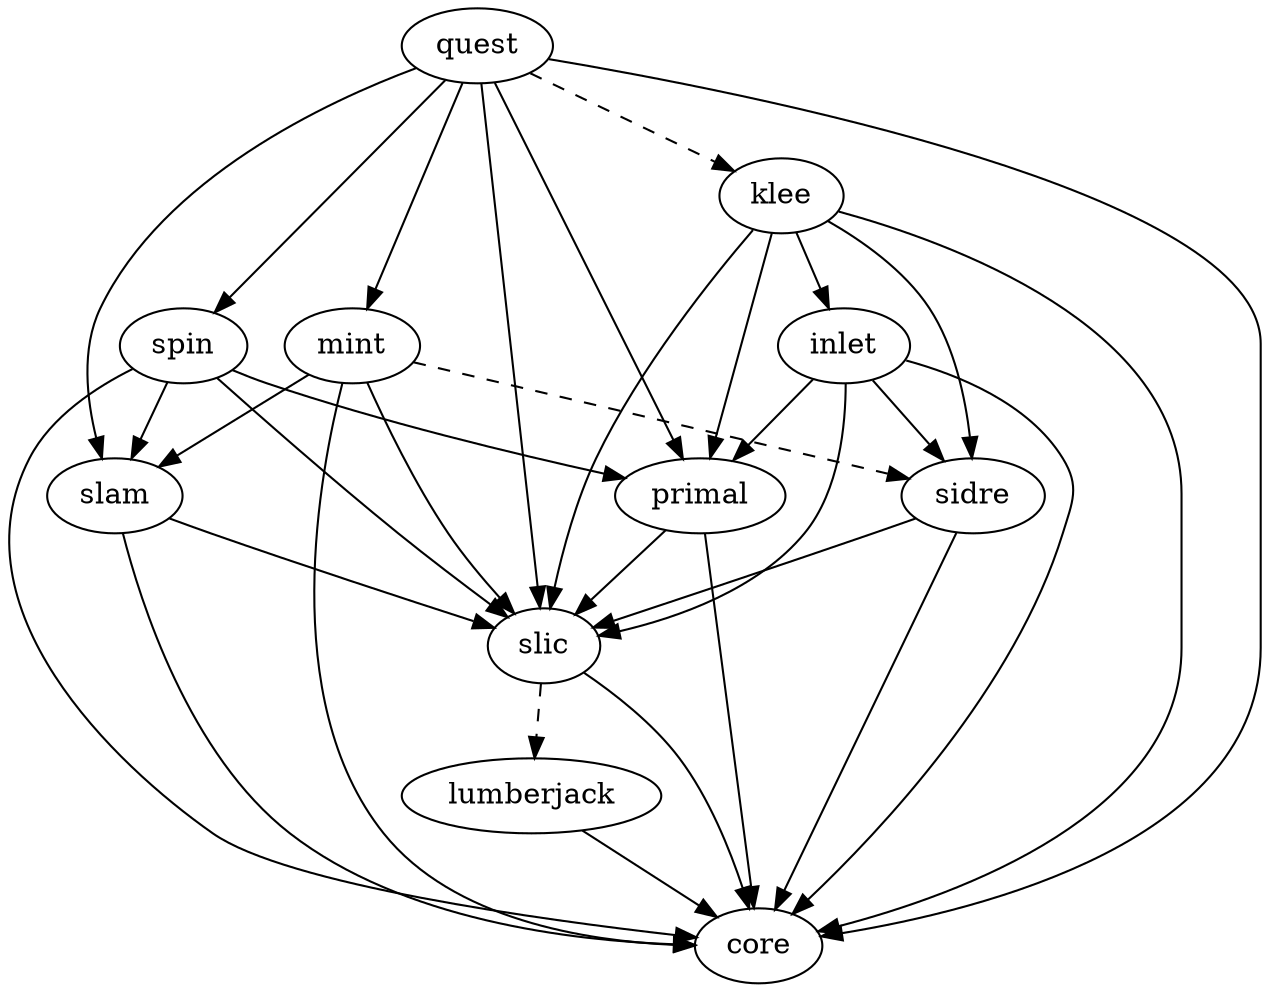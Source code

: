 digraph dependencies {
  quest -> {slam primal mint spin};
  quest -> klee [style="dashed"];
  {inlet klee mint primal quest slam spin} -> {slic core};
  mint -> slam
  mint -> sidre [style="dashed"];
  spin -> {slam primal};
  sidre -> {slic core};
  slic -> core;
  slic -> lumberjack [style="dashed"];
  lumberjack -> core;
  inlet -> {sidre primal};
  klee -> {sidre primal inlet};
}
